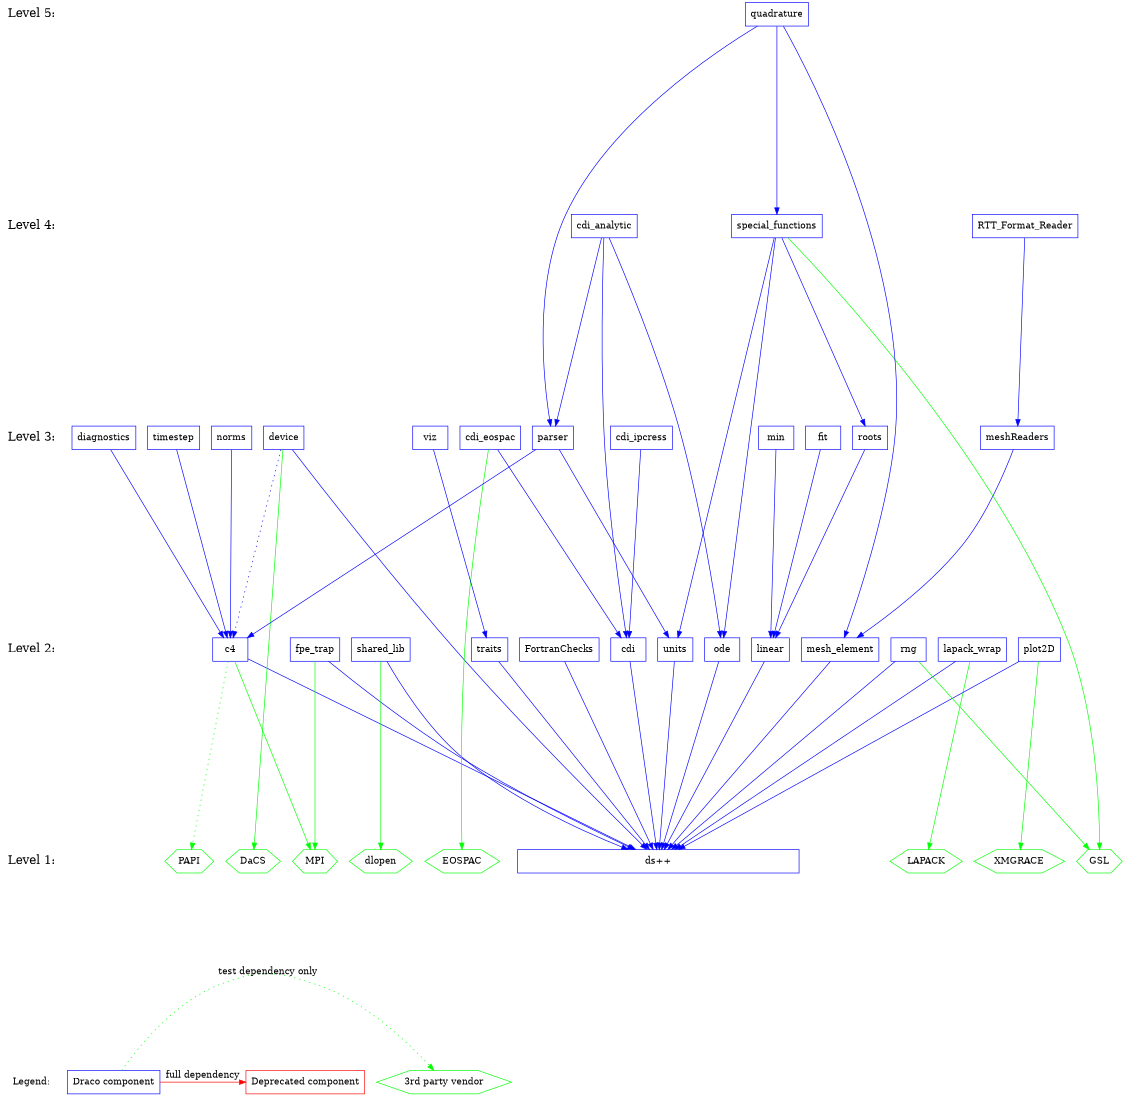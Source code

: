 digraph draco_level {
    /* graph attributes */
    center=1;
    size="7.5,10";
    ranksep=4;
    
    /* levels */
    legend [shape=plaintext, label="Legend:", fontsize=14];
    level1 [shape=plaintext, label="Level 1:", fontsize=18];
    level2 [shape=plaintext, label="Level 2:", fontsize=18];
    level3 [shape=plaintext, label="Level 3:", fontsize=18];
    level4 [shape=plaintext, label="Level 4:", fontsize=18];
    level5 [shape=plaintext, label="Level 5:", fontsize=18]; 
/*    level6 [shape=plaintext, label="Level 6:", fontsize=18]; */
    
    /* level6 -> */
    level5 -> 
    level4 -> level3 -> level2 -> level1 -> legend [style=invis];
    
    /* packages */

    /* legend */
    leg_vendor [shape=box, label="3rd party vendor", color=green, shape=hexagon];
    leg_draco  [shape=box, label="Draco component",  color=blue,  shape=box ];
    leg_depre  [shape=box, label="Deprecated component", color=red,  shape=box ];

    /* level 1 */
    vdlopen    [shape=hexagon, color=green, label="dlopen"];
    veospac    [shape=hexagon, color=green, label="EOSPAC"];
    vgrace     [shape=hexagon, color=green, label="XMGRACE"];
    vlapack    [shape=hexagon, color=green, label="LAPACK"];
    vmpi       [shape=hexagon, color=green, label="MPI"];
    vdacs      [shape=hexagon, color=green, label="DaCS"];
    vpapi      [shape=hexagon, color=green, label="PAPI"];
        
    dsxx [shape=box, color=blue, label="ds++", width=6];
    
    /* level 2 */
    vgsl       [shape=hexagon, color=green, label="GSL"];

    c4         [shape=box, color=blue, label="c4"];
    cdi        [shape=box, color=blue, label="cdi"];
    fpetrap    [shape=box, color=blue, label="fpe_trap"];
    fc         [shape=box, color=blue, label="FortranChecks"];
    lapack     [shape=box, color=blue, label="lapack_wrap"];
    linear     [shape=box, color=blue, label="linear"];
    meshelement [shape=box, color=blue, label="mesh_element"];
    ode        [shape=box, color=blue, label="ode"];
    plot       [shape=box, color=blue, label="plot2D"];
    rng        [shape=box, color=blue, label="rng"];
    shlib      [shape=box, color=blue, label="shared_lib"];
    traits     [shape=box, color=blue, label="traits"];
    units      [shape=box, color=blue, label="units"];
        
    /* level 3 */
    device    [shape=box, color=blue, label="device"];
    cdieos    [shape=box, color=blue, label="cdi_eospac"];
    cdiip     [shape=box, color=blue, label="cdi_ipcress"];
    diagnostics [shape=box, color=blue, label="diagnostics"];
    fit       [shape=box, color=blue, label="fit"];
    meshread  [shape=box, color=blue, label="meshReaders"];
    min       [shape=box, color=blue, label="min"];
    norms     [shape=box, color=blue, label="norms"];
    parser    [shape=box, color=blue, label="parser"];
    roots     [shape=box, color=blue, label="roots"];
    timestep  [shape=box, color=blue, label="timestep"];
    viz       [shape=box, color=blue, label="viz"];
    
    /* level 4 */
    sf        [shape=box, color=blue, label="special_functions"];
    cdianal   [shape=box, color=blue, label="cdi_analytic"];
    rttread   [shape=box, color=blue, label="RTT_Format_Reader"];

    /* level 5 */
    quad      [shape=box, color=blue, label="quadrature"];

    
    /* dependencies */
    {rank=same; legend leg_vendor leg_draco leg_depre};
    {rank=same; level1 dsxx vlapack vmpi veospac vgrace vdlopen vgsl vdacs vpapi};
    {rank=same; level2 shlib plot lapack traits c4 fpetrap units cdi ode linear};
    {rank=same; level3 viz timestep cdieos meshread parser};
    {rank=same; level4 rttread sf};


    leg_draco -> {leg_vendor} [color=green, style=dotted, label="test dependency only"];
    leg_draco -> {leg_depre} [color=red, label="full dependency"];
    
    /* draco packages */

    /* NOTE:  hidden dependencies are in comments at the end of each line.
     * For example if a package depends on c4 it implicitly depends on dsxx
     * as well.  The dependency on dsxx is not shown explicitly on the
     * graph. 
    
    /* level 2 */
    c4          -> {dsxx}        [color=blue];
    c4          -> {vmpi}        [color=green];
    c4          -> {vpapi}       [color=green, style=dotted];
    cdi         -> {dsxx}        [color=blue];
    fc          -> {dsxx}        [color=blue];
    fpetrap     -> {dsxx}        [color=blue];
    fpetrap     -> {vmpi}        [color=green];
    lapack      -> {dsxx}        [color=blue];
    lapack      -> {vlapack}     [color=green];
    linear      -> {dsxx}        [color=blue];
    meshelement -> {dsxx}        [color=blue];
    ode         -> {dsxx}        [color=blue];
    plot        -> {dsxx}        [color=blue];
    plot        -> {vgrace}      [color=green];
    rng         -> {dsxx}        [color=blue];
    rng         -> {vgsl}        [color=green];
    shlib       -> {dsxx}        [color=blue];
    shlib       -> {vdlopen}     [color=green];
    traits      -> {dsxx}        [color=blue];
    units       -> {dsxx}        [color=blue];
    
    /* level 3 */
    device      -> {dsxx}        [color=blue];
    device      -> {c4}          [color=blue, style=dotted];
    device      -> {vdacs}       [color=green];
    cdieos      -> {cdi}         [color=blue];
    cdieos      -> {veospac}     [color=green]; 
    cdiip       -> {cdi}         [color=blue];
    diagnostics -> {c4}          [color=blue];
    fit         -> {linear}      [color=blue];
    meshread    -> {meshelement} [color=blue];
    min         -> {linear}      [color=blue];
    norms       -> {c4}          [color=blue];
    parser      -> {c4 units}    [color=blue];
    roots       -> {linear}      [color=blue];
    sf          -> {units ode roots} [color=blue];
    sf          -> {vgsl}        [color=green];
    timestep    -> {c4}          [color=blue];
    viz         -> {traits}      [color=blue];

    /* level 4 */
    cdianal     -> {parser cdi ode}        [color=blue];
    quad        -> {sf meshelement parser} [color=blue];
    rttread     -> {meshread}              [color=blue];

}
